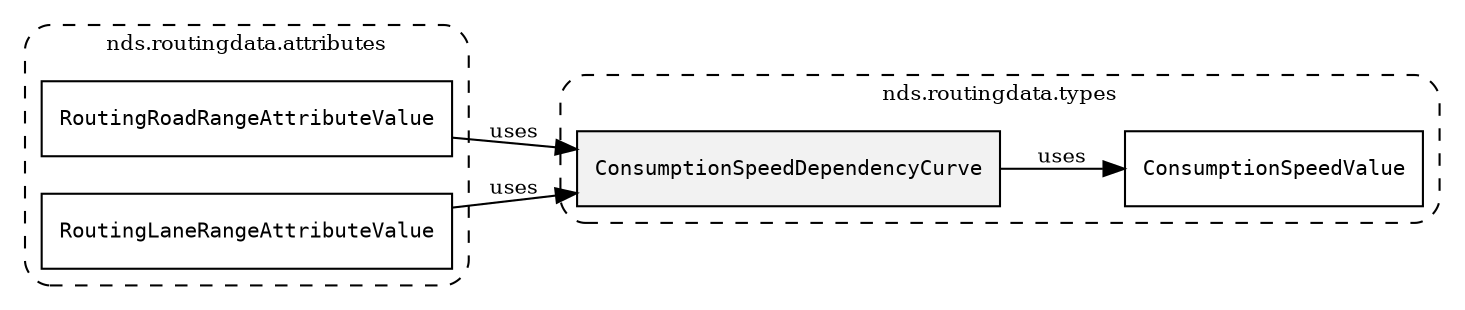 /**
 * This dot file creates symbol collaboration diagram for ConsumptionSpeedDependencyCurve.
 */
digraph ZSERIO
{
    node [shape=box, fontsize=10];
    rankdir="LR";
    fontsize=10;
    tooltip="ConsumptionSpeedDependencyCurve collaboration diagram";

    subgraph "cluster_nds.routingdata.types"
    {
        style="dashed, rounded";
        label="nds.routingdata.types";
        tooltip="Package nds.routingdata.types";
        href="../../../content/packages/nds.routingdata.types.html#Package-nds-routingdata-types";
        target="_parent";

        "ConsumptionSpeedDependencyCurve" [style="filled", fillcolor="#0000000D", target="_parent", label=<<font face="monospace"><table align="center" border="0" cellspacing="0" cellpadding="0"><tr><td href="../../../content/packages/nds.routingdata.types.html#Structure-ConsumptionSpeedDependencyCurve" title="Structure defined in nds.routingdata.types">ConsumptionSpeedDependencyCurve</td></tr></table></font>>];
        "ConsumptionSpeedValue" [target="_parent", label=<<font face="monospace"><table align="center" border="0" cellspacing="0" cellpadding="0"><tr><td href="../../../content/packages/nds.routingdata.types.html#Structure-ConsumptionSpeedValue" title="Structure defined in nds.routingdata.types">ConsumptionSpeedValue</td></tr></table></font>>];
    }

    subgraph "cluster_nds.routingdata.attributes"
    {
        style="dashed, rounded";
        label="nds.routingdata.attributes";
        tooltip="Package nds.routingdata.attributes";
        href="../../../content/packages/nds.routingdata.attributes.html#Package-nds-routingdata-attributes";
        target="_parent";

        "RoutingRoadRangeAttributeValue" [target="_parent", label=<<font face="monospace"><table align="center" border="0" cellspacing="0" cellpadding="0"><tr><td href="../../../content/packages/nds.routingdata.attributes.html#Choice-RoutingRoadRangeAttributeValue" title="Choice defined in nds.routingdata.attributes">RoutingRoadRangeAttributeValue</td></tr></table></font>>];
        "RoutingLaneRangeAttributeValue" [target="_parent", label=<<font face="monospace"><table align="center" border="0" cellspacing="0" cellpadding="0"><tr><td href="../../../content/packages/nds.routingdata.attributes.html#Choice-RoutingLaneRangeAttributeValue" title="Choice defined in nds.routingdata.attributes">RoutingLaneRangeAttributeValue</td></tr></table></font>>];
    }

    "ConsumptionSpeedDependencyCurve" -> "ConsumptionSpeedValue" [label="uses", fontsize=10];
    "RoutingRoadRangeAttributeValue" -> "ConsumptionSpeedDependencyCurve" [label="uses", fontsize=10];
    "RoutingLaneRangeAttributeValue" -> "ConsumptionSpeedDependencyCurve" [label="uses", fontsize=10];
}
